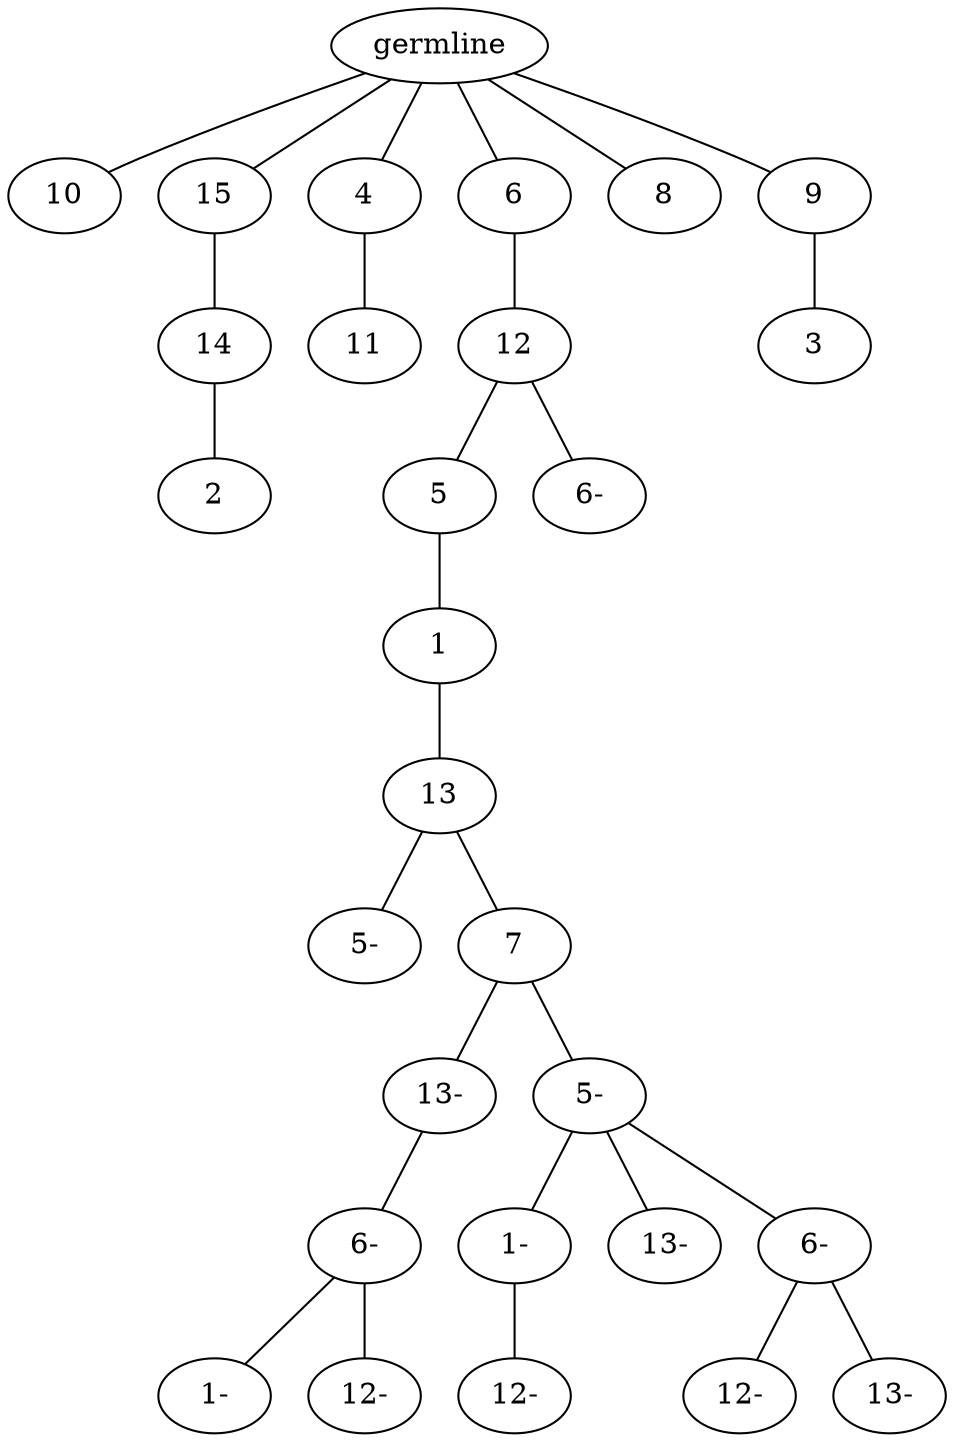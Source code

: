 graph tree {
    "140035706969872" [label="germline"];
    "140035706828640" [label="10"];
    "140035706827200" [label="15"];
    "140035706879184" [label="14"];
    "140035706879808" [label="2"];
    "140035706877024" [label="4"];
    "140035706877888" [label="11"];
    "140035706878032" [label="6"];
    "140035706876928" [label="12"];
    "140035706879616" [label="5"];
    "140035706460432" [label="1"];
    "140035706461248" [label="13"];
    "140035706459952" [label="5-"];
    "140035706459520" [label="7"];
    "140035706461056" [label="13-"];
    "140035706458656" [label="6-"];
    "140035706460336" [label="1-"];
    "140035707209088" [label="12-"];
    "140035706461776" [label="5-"];
    "140035706460576" [label="1-"];
    "140035706460768" [label="12-"];
    "140035706460960" [label="13-"];
    "140035706459808" [label="6-"];
    "140035706909264" [label="12-"];
    "140035706910320" [label="13-"];
    "140035706459376" [label="6-"];
    "140035706876112" [label="8"];
    "140035706878944" [label="9"];
    "140035706459136" [label="3"];
    "140035706969872" -- "140035706828640";
    "140035706969872" -- "140035706827200";
    "140035706969872" -- "140035706877024";
    "140035706969872" -- "140035706878032";
    "140035706969872" -- "140035706876112";
    "140035706969872" -- "140035706878944";
    "140035706827200" -- "140035706879184";
    "140035706879184" -- "140035706879808";
    "140035706877024" -- "140035706877888";
    "140035706878032" -- "140035706876928";
    "140035706876928" -- "140035706879616";
    "140035706876928" -- "140035706459376";
    "140035706879616" -- "140035706460432";
    "140035706460432" -- "140035706461248";
    "140035706461248" -- "140035706459952";
    "140035706461248" -- "140035706459520";
    "140035706459520" -- "140035706461056";
    "140035706459520" -- "140035706461776";
    "140035706461056" -- "140035706458656";
    "140035706458656" -- "140035706460336";
    "140035706458656" -- "140035707209088";
    "140035706461776" -- "140035706460576";
    "140035706461776" -- "140035706460960";
    "140035706461776" -- "140035706459808";
    "140035706460576" -- "140035706460768";
    "140035706459808" -- "140035706909264";
    "140035706459808" -- "140035706910320";
    "140035706878944" -- "140035706459136";
}

